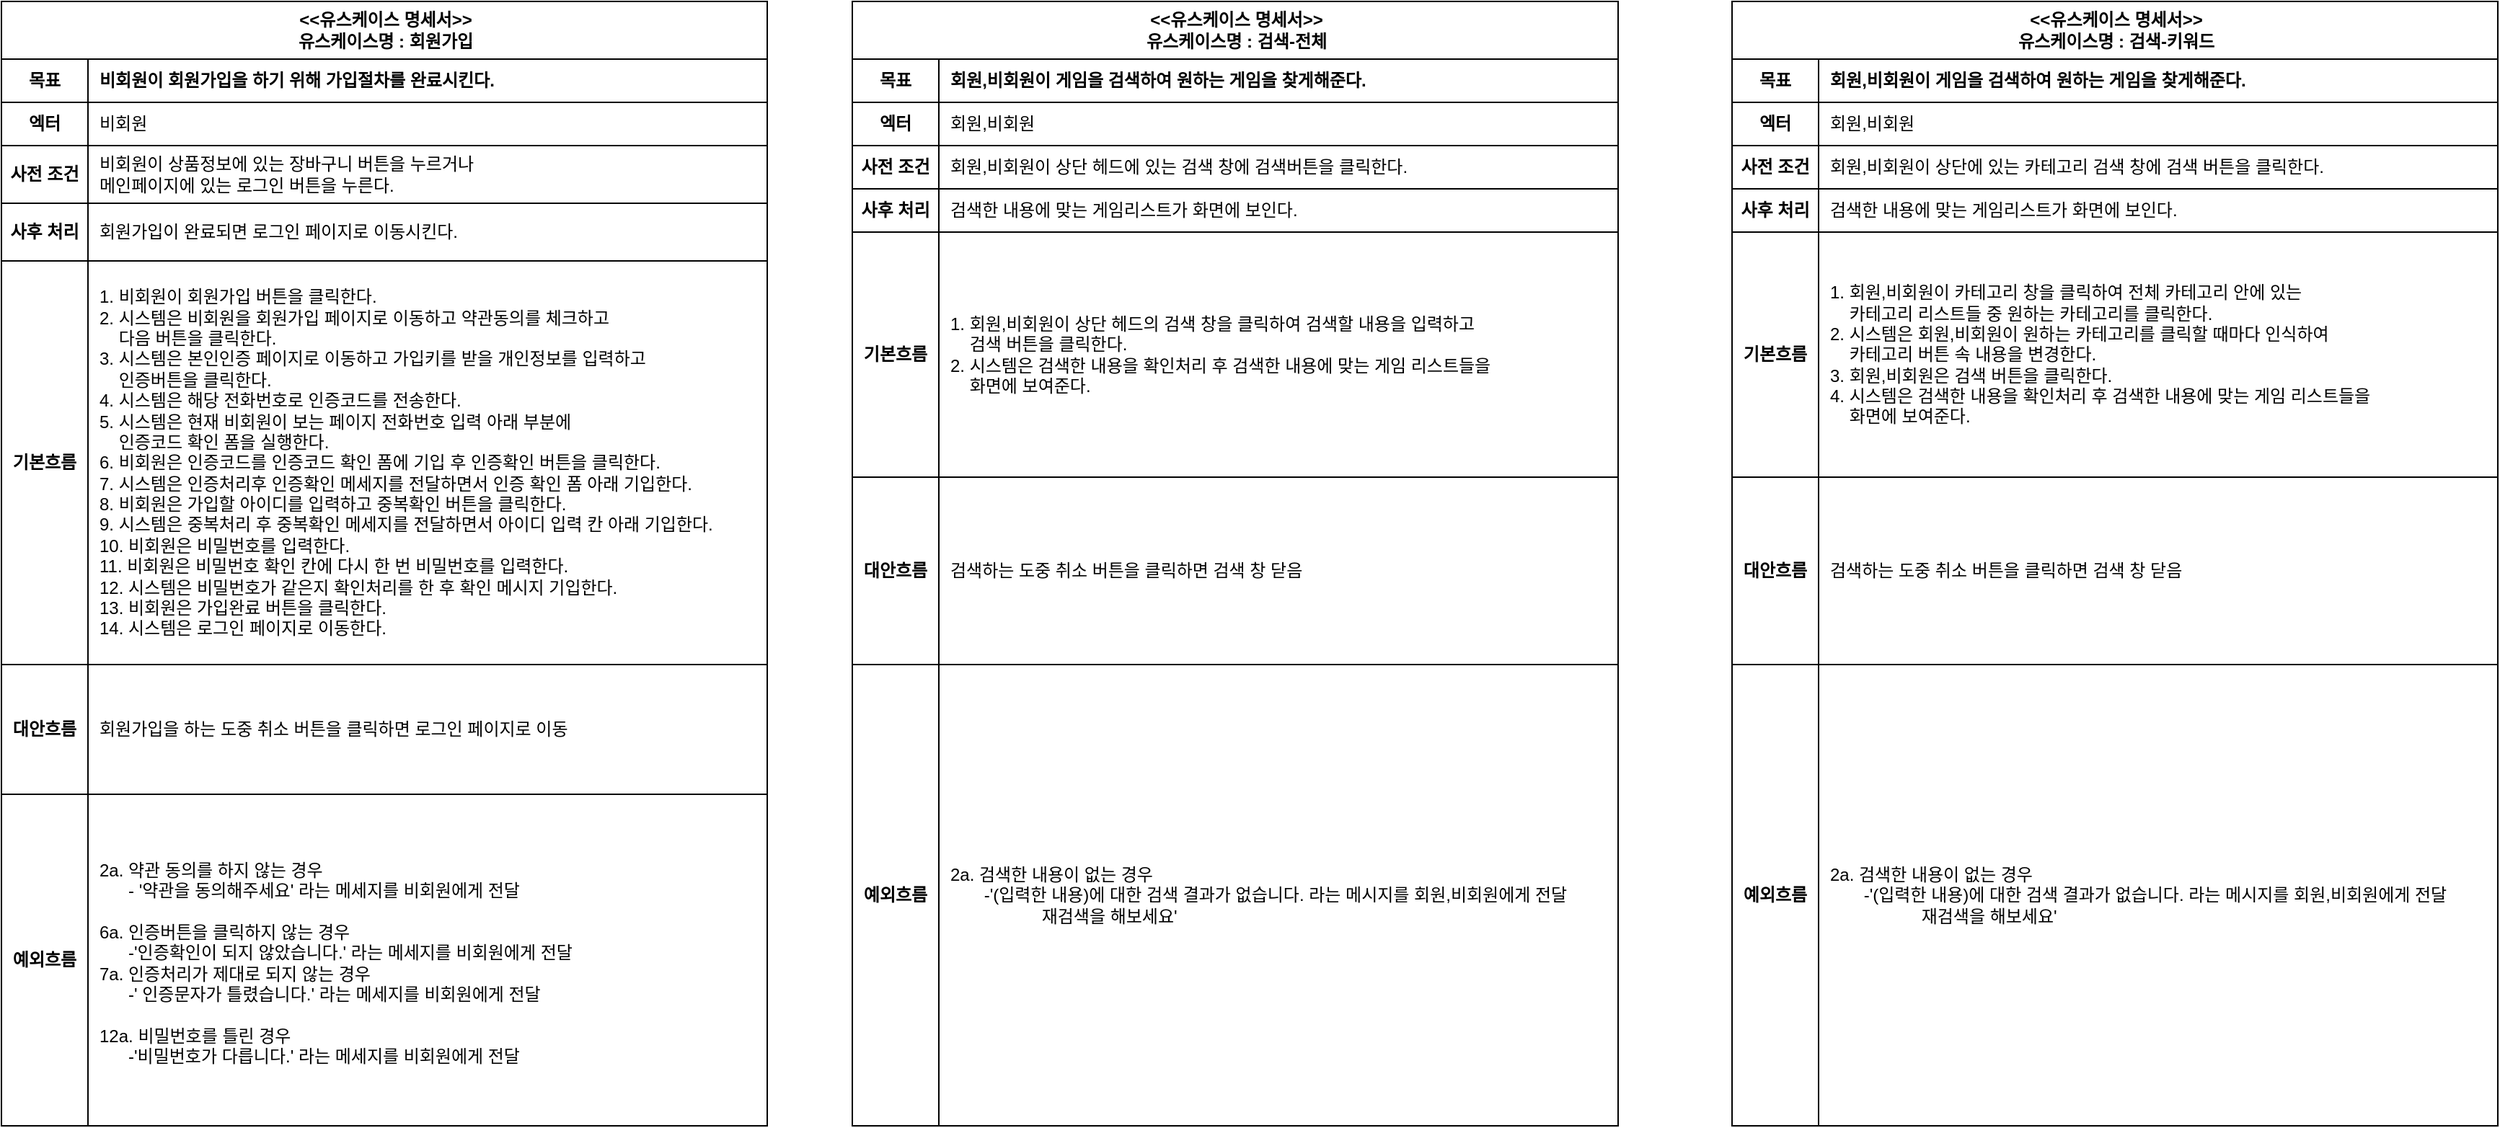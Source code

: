 <mxfile version="26.0.4">
  <diagram name="페이지-1" id="J__jTOFOTDzz3RipbeGD">
    <mxGraphModel dx="3044" dy="2704" grid="1" gridSize="10" guides="1" tooltips="1" connect="1" arrows="1" fold="1" page="1" pageScale="1" pageWidth="827" pageHeight="1169" math="0" shadow="0">
      <root>
        <mxCell id="0" />
        <mxCell id="1" parent="0" />
        <mxCell id="d3CuKZ0TvBZ6a0M0MRJu-1" value="&lt;div&gt;&amp;lt;&amp;lt;유스케이스 명세서&amp;gt;&amp;gt;&lt;/div&gt;유스케이스명 : 회원가입" style="shape=table;startSize=40;container=1;collapsible=1;childLayout=tableLayout;fixedRows=1;rowLines=0;fontStyle=1;align=center;resizeLast=1;html=1;" vertex="1" parent="1">
          <mxGeometry x="690" y="-300" width="531" height="780" as="geometry" />
        </mxCell>
        <mxCell id="d3CuKZ0TvBZ6a0M0MRJu-2" value="" style="shape=tableRow;horizontal=0;startSize=0;swimlaneHead=0;swimlaneBody=0;fillColor=none;collapsible=0;dropTarget=0;points=[[0,0.5],[1,0.5]];portConstraint=eastwest;top=0;left=0;right=0;bottom=1;strokeColor=default;verticalAlign=middle;fontStyle=0" vertex="1" parent="d3CuKZ0TvBZ6a0M0MRJu-1">
          <mxGeometry y="40" width="531" height="30" as="geometry" />
        </mxCell>
        <mxCell id="d3CuKZ0TvBZ6a0M0MRJu-3" value="목표" style="shape=partialRectangle;connectable=0;fillColor=none;top=0;left=0;bottom=0;right=0;fontStyle=1;overflow=hidden;whiteSpace=wrap;html=1;" vertex="1" parent="d3CuKZ0TvBZ6a0M0MRJu-2">
          <mxGeometry width="60" height="30" as="geometry">
            <mxRectangle width="60" height="30" as="alternateBounds" />
          </mxGeometry>
        </mxCell>
        <mxCell id="d3CuKZ0TvBZ6a0M0MRJu-4" value="비회원이 회원가입을 하기 위해 가입절차를 완료시킨다." style="shape=partialRectangle;connectable=0;fillColor=none;top=0;left=0;bottom=0;right=0;align=left;spacingLeft=6;fontStyle=1;overflow=hidden;whiteSpace=wrap;html=1;" vertex="1" parent="d3CuKZ0TvBZ6a0M0MRJu-2">
          <mxGeometry x="60" width="471" height="30" as="geometry">
            <mxRectangle width="471" height="30" as="alternateBounds" />
          </mxGeometry>
        </mxCell>
        <mxCell id="d3CuKZ0TvBZ6a0M0MRJu-5" value="" style="shape=tableRow;horizontal=0;startSize=0;swimlaneHead=0;swimlaneBody=0;fillColor=none;collapsible=0;dropTarget=0;points=[[0,0.5],[1,0.5]];portConstraint=eastwest;top=0;left=0;right=0;bottom=1;" vertex="1" parent="d3CuKZ0TvBZ6a0M0MRJu-1">
          <mxGeometry y="70" width="531" height="30" as="geometry" />
        </mxCell>
        <mxCell id="d3CuKZ0TvBZ6a0M0MRJu-6" value="엑터" style="shape=partialRectangle;connectable=0;fillColor=none;top=0;left=0;bottom=0;right=0;fontStyle=1;overflow=hidden;whiteSpace=wrap;html=1;" vertex="1" parent="d3CuKZ0TvBZ6a0M0MRJu-5">
          <mxGeometry width="60" height="30" as="geometry">
            <mxRectangle width="60" height="30" as="alternateBounds" />
          </mxGeometry>
        </mxCell>
        <mxCell id="d3CuKZ0TvBZ6a0M0MRJu-7" value="비회원" style="shape=partialRectangle;connectable=0;fillColor=none;top=0;left=0;bottom=0;right=0;align=left;spacingLeft=6;fontStyle=0;overflow=hidden;whiteSpace=wrap;html=1;" vertex="1" parent="d3CuKZ0TvBZ6a0M0MRJu-5">
          <mxGeometry x="60" width="471" height="30" as="geometry">
            <mxRectangle width="471" height="30" as="alternateBounds" />
          </mxGeometry>
        </mxCell>
        <mxCell id="d3CuKZ0TvBZ6a0M0MRJu-8" value="" style="shape=tableRow;horizontal=0;startSize=0;swimlaneHead=0;swimlaneBody=0;fillColor=none;collapsible=0;dropTarget=0;points=[[0,0.5],[1,0.5]];portConstraint=eastwest;top=0;left=0;right=0;bottom=1;" vertex="1" parent="d3CuKZ0TvBZ6a0M0MRJu-1">
          <mxGeometry y="100" width="531" height="40" as="geometry" />
        </mxCell>
        <mxCell id="d3CuKZ0TvBZ6a0M0MRJu-9" value="사전 조건" style="shape=partialRectangle;connectable=0;fillColor=none;top=0;left=0;bottom=0;right=0;fontStyle=1;overflow=hidden;whiteSpace=wrap;html=1;" vertex="1" parent="d3CuKZ0TvBZ6a0M0MRJu-8">
          <mxGeometry width="60" height="40" as="geometry">
            <mxRectangle width="60" height="40" as="alternateBounds" />
          </mxGeometry>
        </mxCell>
        <mxCell id="d3CuKZ0TvBZ6a0M0MRJu-10" value="비회원이 상품정보에 있는 장바구니 버튼을 누르거나&amp;nbsp;&lt;div&gt;메인페이지에 있는 로그인 버튼을 누른다.&lt;/div&gt;" style="shape=partialRectangle;connectable=0;fillColor=none;top=0;left=0;bottom=0;right=0;align=left;spacingLeft=6;fontStyle=0;overflow=hidden;whiteSpace=wrap;html=1;" vertex="1" parent="d3CuKZ0TvBZ6a0M0MRJu-8">
          <mxGeometry x="60" width="471" height="40" as="geometry">
            <mxRectangle width="471" height="40" as="alternateBounds" />
          </mxGeometry>
        </mxCell>
        <mxCell id="d3CuKZ0TvBZ6a0M0MRJu-11" value="" style="shape=tableRow;horizontal=0;startSize=0;swimlaneHead=0;swimlaneBody=0;fillColor=none;collapsible=0;dropTarget=0;points=[[0,0.5],[1,0.5]];portConstraint=eastwest;top=0;left=0;right=0;bottom=1;" vertex="1" parent="d3CuKZ0TvBZ6a0M0MRJu-1">
          <mxGeometry y="140" width="531" height="40" as="geometry" />
        </mxCell>
        <mxCell id="d3CuKZ0TvBZ6a0M0MRJu-12" value="사후 처리" style="shape=partialRectangle;connectable=0;fillColor=none;top=0;left=0;bottom=0;right=0;fontStyle=1;overflow=hidden;whiteSpace=wrap;html=1;" vertex="1" parent="d3CuKZ0TvBZ6a0M0MRJu-11">
          <mxGeometry width="60" height="40" as="geometry">
            <mxRectangle width="60" height="40" as="alternateBounds" />
          </mxGeometry>
        </mxCell>
        <mxCell id="d3CuKZ0TvBZ6a0M0MRJu-13" value="회원가입이 완료되면 로그인 페이지로 이동시킨다." style="shape=partialRectangle;connectable=0;fillColor=none;top=0;left=0;bottom=0;right=0;align=left;spacingLeft=6;fontStyle=0;overflow=hidden;whiteSpace=wrap;html=1;" vertex="1" parent="d3CuKZ0TvBZ6a0M0MRJu-11">
          <mxGeometry x="60" width="471" height="40" as="geometry">
            <mxRectangle width="471" height="40" as="alternateBounds" />
          </mxGeometry>
        </mxCell>
        <mxCell id="d3CuKZ0TvBZ6a0M0MRJu-14" value="" style="shape=tableRow;horizontal=0;startSize=0;swimlaneHead=0;swimlaneBody=0;fillColor=none;collapsible=0;dropTarget=0;points=[[0,0.5],[1,0.5]];portConstraint=eastwest;top=0;left=0;right=0;bottom=1;" vertex="1" parent="d3CuKZ0TvBZ6a0M0MRJu-1">
          <mxGeometry y="180" width="531" height="280" as="geometry" />
        </mxCell>
        <mxCell id="d3CuKZ0TvBZ6a0M0MRJu-15" value="기본흐름" style="shape=partialRectangle;connectable=0;fillColor=none;top=0;left=0;bottom=0;right=0;fontStyle=1;overflow=hidden;whiteSpace=wrap;html=1;" vertex="1" parent="d3CuKZ0TvBZ6a0M0MRJu-14">
          <mxGeometry width="60" height="280" as="geometry">
            <mxRectangle width="60" height="280" as="alternateBounds" />
          </mxGeometry>
        </mxCell>
        <mxCell id="d3CuKZ0TvBZ6a0M0MRJu-16" value="&lt;div style=&quot;text-wrap: nowrap;&quot;&gt;&lt;br&gt;&lt;/div&gt;&lt;div style=&quot;text-wrap: nowrap;&quot;&gt;1. 비회원이 회원가입 버튼을 클릭한다.&lt;/div&gt;&lt;div style=&quot;text-wrap: nowrap;&quot;&gt;2. 시스템은 비회원을 회원가입 페이지로 이동하고 약관동의를 체크하고&amp;nbsp;&lt;/div&gt;&lt;div style=&quot;text-wrap: nowrap;&quot;&gt;&amp;nbsp; &amp;nbsp; 다음 버튼을 클릭한다.&lt;/div&gt;&lt;div style=&quot;text-wrap: nowrap;&quot;&gt;3. 시스템은 본인인증 페이지로 이동하고 가입키를 받을 개인정보를 입력하고&amp;nbsp;&lt;/div&gt;&lt;div style=&quot;text-wrap: nowrap;&quot;&gt;&amp;nbsp; &amp;nbsp; 인증버튼을 클릭한다.&lt;/div&gt;&lt;div style=&quot;text-wrap: nowrap;&quot;&gt;4. 시스템은 해당 전화번호로 인증코드를 전송한다.&lt;/div&gt;&lt;div style=&quot;text-wrap: nowrap;&quot;&gt;5. 시스템은 현재 비회원이 보는 페이지 전화번호 입력 아래 부분에&amp;nbsp;&lt;/div&gt;&lt;div style=&quot;text-wrap: nowrap;&quot;&gt;&amp;nbsp; &amp;nbsp; 인증코드 확인 폼을 실행한다.&lt;/div&gt;&lt;div style=&quot;text-wrap: nowrap;&quot;&gt;6. 비회원은 인증코드를 인증코드 확인 폼에 기입 후 인증확인 버튼을 클릭한다.&lt;/div&gt;&lt;div style=&quot;text-wrap: nowrap;&quot;&gt;7. 시스템은 인증처리후 인증확인 메세지를 전달하면서 인증 확인 폼 아래 기입한다.&lt;/div&gt;&lt;div style=&quot;text-wrap: nowrap;&quot;&gt;8. 비회원은 가입할 아이디를 입력하고 중복확인 버튼을 클릭한다.&lt;/div&gt;&lt;div style=&quot;text-wrap: nowrap;&quot;&gt;9. 시스템은 중복처리 후 중복확인 메세지를 전달하면서 아이디 입력 칸 아래 기입한다.&lt;/div&gt;&lt;div style=&quot;text-wrap: nowrap;&quot;&gt;10. 비회원은 비밀번호를 입력한다.&lt;/div&gt;&lt;div style=&quot;text-wrap: nowrap;&quot;&gt;11. 비회원은 비밀번호 확인 칸에 다시 한 번 비밀번호를 입력한다.&lt;/div&gt;&lt;div style=&quot;text-wrap: nowrap;&quot;&gt;12. 시스템은 비밀번호가 같은지 확인처리를 한 후 확인 메시지 기입한다.&lt;/div&gt;&lt;div style=&quot;text-wrap: nowrap;&quot;&gt;13. 비회원은 가입완료 버튼을 클릭한다.&lt;/div&gt;&lt;div style=&quot;text-wrap: nowrap;&quot;&gt;14. 시스템은 로그인 페이지로 이동한다.&amp;nbsp;&lt;/div&gt;&lt;div style=&quot;text-wrap: nowrap;&quot;&gt;&lt;br&gt;&lt;/div&gt;" style="shape=partialRectangle;connectable=0;fillColor=none;top=0;left=0;bottom=0;right=0;align=left;spacingLeft=6;fontStyle=0;overflow=hidden;whiteSpace=wrap;html=1;" vertex="1" parent="d3CuKZ0TvBZ6a0M0MRJu-14">
          <mxGeometry x="60" width="471" height="280" as="geometry">
            <mxRectangle width="471" height="280" as="alternateBounds" />
          </mxGeometry>
        </mxCell>
        <mxCell id="d3CuKZ0TvBZ6a0M0MRJu-17" value="" style="shape=tableRow;horizontal=0;startSize=0;swimlaneHead=0;swimlaneBody=0;fillColor=none;collapsible=0;dropTarget=0;points=[[0,0.5],[1,0.5]];portConstraint=eastwest;top=0;left=0;right=0;bottom=1;" vertex="1" parent="d3CuKZ0TvBZ6a0M0MRJu-1">
          <mxGeometry y="460" width="531" height="90" as="geometry" />
        </mxCell>
        <mxCell id="d3CuKZ0TvBZ6a0M0MRJu-18" value="대안흐름" style="shape=partialRectangle;connectable=0;fillColor=none;top=0;left=0;bottom=0;right=0;fontStyle=1;overflow=hidden;whiteSpace=wrap;html=1;" vertex="1" parent="d3CuKZ0TvBZ6a0M0MRJu-17">
          <mxGeometry width="60" height="90" as="geometry">
            <mxRectangle width="60" height="90" as="alternateBounds" />
          </mxGeometry>
        </mxCell>
        <mxCell id="d3CuKZ0TvBZ6a0M0MRJu-19" value="회원가입을 하는 도중 취소 버튼을 클릭하면 로그인 페이지로 이동" style="shape=partialRectangle;connectable=0;fillColor=none;top=0;left=0;bottom=0;right=0;align=left;spacingLeft=6;fontStyle=0;overflow=hidden;whiteSpace=wrap;html=1;" vertex="1" parent="d3CuKZ0TvBZ6a0M0MRJu-17">
          <mxGeometry x="60" width="471" height="90" as="geometry">
            <mxRectangle width="471" height="90" as="alternateBounds" />
          </mxGeometry>
        </mxCell>
        <mxCell id="d3CuKZ0TvBZ6a0M0MRJu-20" value="" style="shape=tableRow;horizontal=0;startSize=0;swimlaneHead=0;swimlaneBody=0;fillColor=none;collapsible=0;dropTarget=0;points=[[0,0.5],[1,0.5]];portConstraint=eastwest;top=0;left=0;right=0;bottom=1;" vertex="1" parent="d3CuKZ0TvBZ6a0M0MRJu-1">
          <mxGeometry y="550" width="531" height="230" as="geometry" />
        </mxCell>
        <mxCell id="d3CuKZ0TvBZ6a0M0MRJu-21" value="예외흐름" style="shape=partialRectangle;connectable=0;fillColor=none;top=0;left=0;bottom=0;right=0;fontStyle=1;overflow=hidden;whiteSpace=wrap;html=1;" vertex="1" parent="d3CuKZ0TvBZ6a0M0MRJu-20">
          <mxGeometry width="60" height="230" as="geometry">
            <mxRectangle width="60" height="230" as="alternateBounds" />
          </mxGeometry>
        </mxCell>
        <mxCell id="d3CuKZ0TvBZ6a0M0MRJu-22" value="&lt;div style=&quot;text-wrap: nowrap;&quot;&gt;&lt;br&gt;&lt;/div&gt;&lt;div style=&quot;text-wrap: nowrap;&quot;&gt;&lt;br&gt;&lt;/div&gt;&lt;div style=&quot;text-wrap: nowrap;&quot;&gt;&lt;br&gt;&lt;/div&gt;&lt;div style=&quot;text-wrap: nowrap;&quot;&gt;2a. 약관 동의를 하지 않는 경우&lt;/div&gt;&lt;div style=&quot;text-wrap: nowrap;&quot;&gt;&amp;nbsp; &amp;nbsp; &amp;nbsp; - &#39;약관을 동의해주세요&#39; 라는 메세지를 비회원에게 전달&lt;/div&gt;&lt;div style=&quot;text-wrap: nowrap;&quot;&gt;&lt;br&gt;&lt;/div&gt;&lt;div style=&quot;text-wrap: nowrap;&quot;&gt;6a. 인증버튼을 클릭하지 않는 경우&lt;/div&gt;&lt;div style=&quot;text-wrap: nowrap;&quot;&gt;&amp;nbsp; &amp;nbsp; &amp;nbsp; -&#39;인증확인이 되지 않았습니다.&#39; 라는 메세지를 비회원에게 전달&lt;/div&gt;&lt;div style=&quot;text-wrap: nowrap;&quot;&gt;7a. 인증처리가 제대로 되지 않는 경우&lt;/div&gt;&lt;div style=&quot;text-wrap: nowrap;&quot;&gt;&amp;nbsp; &amp;nbsp; &amp;nbsp; -&#39; 인증문자가 틀렸습니다.&#39; 라는 메세지를 비회원에게 전달&lt;/div&gt;&lt;div style=&quot;text-wrap: nowrap;&quot;&gt;&lt;br&gt;&lt;/div&gt;&lt;div style=&quot;text-wrap: nowrap;&quot;&gt;12a. 비밀번호를 틀린 경우&lt;/div&gt;&lt;div style=&quot;text-wrap: nowrap;&quot;&gt;&amp;nbsp; &amp;nbsp; &amp;nbsp; -&#39;비밀번호가 다릅니다.&#39; 라는 메세지를 비회원에게 전달&lt;/div&gt;&lt;div style=&quot;text-wrap: nowrap;&quot;&gt;&lt;br&gt;&lt;/div&gt;&lt;div style=&quot;text-wrap: nowrap;&quot;&gt;&lt;br&gt;&lt;/div&gt;&lt;div style=&quot;text-wrap: nowrap;&quot;&gt;&amp;nbsp;&lt;/div&gt;" style="shape=partialRectangle;connectable=0;fillColor=none;top=0;left=0;bottom=0;right=0;align=left;spacingLeft=6;fontStyle=0;overflow=hidden;whiteSpace=wrap;html=1;" vertex="1" parent="d3CuKZ0TvBZ6a0M0MRJu-20">
          <mxGeometry x="60" width="471" height="230" as="geometry">
            <mxRectangle width="471" height="230" as="alternateBounds" />
          </mxGeometry>
        </mxCell>
        <mxCell id="d3CuKZ0TvBZ6a0M0MRJu-23" value="&lt;div&gt;&amp;lt;&amp;lt;유스케이스 명세서&amp;gt;&amp;gt;&lt;/div&gt;유스케이스명 : 검색-전체" style="shape=table;startSize=40;container=1;collapsible=1;childLayout=tableLayout;fixedRows=1;rowLines=0;fontStyle=1;align=center;resizeLast=1;html=1;" vertex="1" parent="1">
          <mxGeometry x="1280" y="-300" width="531" height="780" as="geometry" />
        </mxCell>
        <mxCell id="d3CuKZ0TvBZ6a0M0MRJu-24" value="" style="shape=tableRow;horizontal=0;startSize=0;swimlaneHead=0;swimlaneBody=0;fillColor=none;collapsible=0;dropTarget=0;points=[[0,0.5],[1,0.5]];portConstraint=eastwest;top=0;left=0;right=0;bottom=1;strokeColor=default;verticalAlign=middle;fontStyle=0" vertex="1" parent="d3CuKZ0TvBZ6a0M0MRJu-23">
          <mxGeometry y="40" width="531" height="30" as="geometry" />
        </mxCell>
        <mxCell id="d3CuKZ0TvBZ6a0M0MRJu-25" value="목표" style="shape=partialRectangle;connectable=0;fillColor=none;top=0;left=0;bottom=0;right=0;fontStyle=1;overflow=hidden;whiteSpace=wrap;html=1;" vertex="1" parent="d3CuKZ0TvBZ6a0M0MRJu-24">
          <mxGeometry width="60" height="30" as="geometry">
            <mxRectangle width="60" height="30" as="alternateBounds" />
          </mxGeometry>
        </mxCell>
        <mxCell id="d3CuKZ0TvBZ6a0M0MRJu-26" value="회원,비회원이 게임을 검색하여 원하는 게임을 찾게해준다." style="shape=partialRectangle;connectable=0;fillColor=none;top=0;left=0;bottom=0;right=0;align=left;spacingLeft=6;fontStyle=1;overflow=hidden;whiteSpace=wrap;html=1;" vertex="1" parent="d3CuKZ0TvBZ6a0M0MRJu-24">
          <mxGeometry x="60" width="471" height="30" as="geometry">
            <mxRectangle width="471" height="30" as="alternateBounds" />
          </mxGeometry>
        </mxCell>
        <mxCell id="d3CuKZ0TvBZ6a0M0MRJu-27" value="" style="shape=tableRow;horizontal=0;startSize=0;swimlaneHead=0;swimlaneBody=0;fillColor=none;collapsible=0;dropTarget=0;points=[[0,0.5],[1,0.5]];portConstraint=eastwest;top=0;left=0;right=0;bottom=1;" vertex="1" parent="d3CuKZ0TvBZ6a0M0MRJu-23">
          <mxGeometry y="70" width="531" height="30" as="geometry" />
        </mxCell>
        <mxCell id="d3CuKZ0TvBZ6a0M0MRJu-28" value="엑터" style="shape=partialRectangle;connectable=0;fillColor=none;top=0;left=0;bottom=0;right=0;fontStyle=1;overflow=hidden;whiteSpace=wrap;html=1;" vertex="1" parent="d3CuKZ0TvBZ6a0M0MRJu-27">
          <mxGeometry width="60" height="30" as="geometry">
            <mxRectangle width="60" height="30" as="alternateBounds" />
          </mxGeometry>
        </mxCell>
        <mxCell id="d3CuKZ0TvBZ6a0M0MRJu-29" value="회원,비회원" style="shape=partialRectangle;connectable=0;fillColor=none;top=0;left=0;bottom=0;right=0;align=left;spacingLeft=6;fontStyle=0;overflow=hidden;whiteSpace=wrap;html=1;" vertex="1" parent="d3CuKZ0TvBZ6a0M0MRJu-27">
          <mxGeometry x="60" width="471" height="30" as="geometry">
            <mxRectangle width="471" height="30" as="alternateBounds" />
          </mxGeometry>
        </mxCell>
        <mxCell id="d3CuKZ0TvBZ6a0M0MRJu-30" value="" style="shape=tableRow;horizontal=0;startSize=0;swimlaneHead=0;swimlaneBody=0;fillColor=none;collapsible=0;dropTarget=0;points=[[0,0.5],[1,0.5]];portConstraint=eastwest;top=0;left=0;right=0;bottom=1;" vertex="1" parent="d3CuKZ0TvBZ6a0M0MRJu-23">
          <mxGeometry y="100" width="531" height="30" as="geometry" />
        </mxCell>
        <mxCell id="d3CuKZ0TvBZ6a0M0MRJu-31" value="사전 조건" style="shape=partialRectangle;connectable=0;fillColor=none;top=0;left=0;bottom=0;right=0;fontStyle=1;overflow=hidden;whiteSpace=wrap;html=1;" vertex="1" parent="d3CuKZ0TvBZ6a0M0MRJu-30">
          <mxGeometry width="60" height="30" as="geometry">
            <mxRectangle width="60" height="30" as="alternateBounds" />
          </mxGeometry>
        </mxCell>
        <mxCell id="d3CuKZ0TvBZ6a0M0MRJu-32" value="회원,비회원이 상단 헤드에 있는 검색 창에 검색버튼을 클릭한다.&amp;nbsp;&amp;nbsp;" style="shape=partialRectangle;connectable=0;fillColor=none;top=0;left=0;bottom=0;right=0;align=left;spacingLeft=6;fontStyle=0;overflow=hidden;whiteSpace=wrap;html=1;" vertex="1" parent="d3CuKZ0TvBZ6a0M0MRJu-30">
          <mxGeometry x="60" width="471" height="30" as="geometry">
            <mxRectangle width="471" height="30" as="alternateBounds" />
          </mxGeometry>
        </mxCell>
        <mxCell id="d3CuKZ0TvBZ6a0M0MRJu-33" value="" style="shape=tableRow;horizontal=0;startSize=0;swimlaneHead=0;swimlaneBody=0;fillColor=none;collapsible=0;dropTarget=0;points=[[0,0.5],[1,0.5]];portConstraint=eastwest;top=0;left=0;right=0;bottom=1;" vertex="1" parent="d3CuKZ0TvBZ6a0M0MRJu-23">
          <mxGeometry y="130" width="531" height="30" as="geometry" />
        </mxCell>
        <mxCell id="d3CuKZ0TvBZ6a0M0MRJu-34" value="사후 처리" style="shape=partialRectangle;connectable=0;fillColor=none;top=0;left=0;bottom=0;right=0;fontStyle=1;overflow=hidden;whiteSpace=wrap;html=1;" vertex="1" parent="d3CuKZ0TvBZ6a0M0MRJu-33">
          <mxGeometry width="60" height="30" as="geometry">
            <mxRectangle width="60" height="30" as="alternateBounds" />
          </mxGeometry>
        </mxCell>
        <mxCell id="d3CuKZ0TvBZ6a0M0MRJu-35" value="검색한 내용에 맞는 게임리스트가 화면에 보인다." style="shape=partialRectangle;connectable=0;fillColor=none;top=0;left=0;bottom=0;right=0;align=left;spacingLeft=6;fontStyle=0;overflow=hidden;whiteSpace=wrap;html=1;" vertex="1" parent="d3CuKZ0TvBZ6a0M0MRJu-33">
          <mxGeometry x="60" width="471" height="30" as="geometry">
            <mxRectangle width="471" height="30" as="alternateBounds" />
          </mxGeometry>
        </mxCell>
        <mxCell id="d3CuKZ0TvBZ6a0M0MRJu-36" value="" style="shape=tableRow;horizontal=0;startSize=0;swimlaneHead=0;swimlaneBody=0;fillColor=none;collapsible=0;dropTarget=0;points=[[0,0.5],[1,0.5]];portConstraint=eastwest;top=0;left=0;right=0;bottom=1;" vertex="1" parent="d3CuKZ0TvBZ6a0M0MRJu-23">
          <mxGeometry y="160" width="531" height="170" as="geometry" />
        </mxCell>
        <mxCell id="d3CuKZ0TvBZ6a0M0MRJu-37" value="기본흐름" style="shape=partialRectangle;connectable=0;fillColor=none;top=0;left=0;bottom=0;right=0;fontStyle=1;overflow=hidden;whiteSpace=wrap;html=1;" vertex="1" parent="d3CuKZ0TvBZ6a0M0MRJu-36">
          <mxGeometry width="60" height="170" as="geometry">
            <mxRectangle width="60" height="170" as="alternateBounds" />
          </mxGeometry>
        </mxCell>
        <mxCell id="d3CuKZ0TvBZ6a0M0MRJu-38" value="&lt;div style=&quot;text-wrap: nowrap;&quot;&gt;1. 회원,비회원이 상단 헤드의 검색 창을 클릭하여 검색할 내용을 입력하고&amp;nbsp;&lt;/div&gt;&lt;div style=&quot;text-wrap: nowrap;&quot;&gt;&amp;nbsp; &amp;nbsp; 검색 버튼을 클릭한다.&lt;/div&gt;&lt;div style=&quot;text-wrap: nowrap;&quot;&gt;2. 시스템은 검색한 내용을 확인처리 후&amp;nbsp;&lt;span style=&quot;background-color: transparent; color: light-dark(rgb(0, 0, 0), rgb(255, 255, 255));&quot;&gt;검색한 내용에 맞는 게임 리스트들을&lt;/span&gt;&lt;/div&gt;&lt;div style=&quot;text-wrap: nowrap;&quot;&gt;&lt;span style=&quot;background-color: transparent; color: light-dark(rgb(0, 0, 0), rgb(255, 255, 255));&quot;&gt;&amp;nbsp; &amp;nbsp; 화면에 보여준다.&lt;/span&gt;&lt;/div&gt;" style="shape=partialRectangle;connectable=0;fillColor=none;top=0;left=0;bottom=0;right=0;align=left;spacingLeft=6;fontStyle=0;overflow=hidden;whiteSpace=wrap;html=1;" vertex="1" parent="d3CuKZ0TvBZ6a0M0MRJu-36">
          <mxGeometry x="60" width="471" height="170" as="geometry">
            <mxRectangle width="471" height="170" as="alternateBounds" />
          </mxGeometry>
        </mxCell>
        <mxCell id="d3CuKZ0TvBZ6a0M0MRJu-39" value="" style="shape=tableRow;horizontal=0;startSize=0;swimlaneHead=0;swimlaneBody=0;fillColor=none;collapsible=0;dropTarget=0;points=[[0,0.5],[1,0.5]];portConstraint=eastwest;top=0;left=0;right=0;bottom=1;" vertex="1" parent="d3CuKZ0TvBZ6a0M0MRJu-23">
          <mxGeometry y="330" width="531" height="130" as="geometry" />
        </mxCell>
        <mxCell id="d3CuKZ0TvBZ6a0M0MRJu-40" value="대안흐름" style="shape=partialRectangle;connectable=0;fillColor=none;top=0;left=0;bottom=0;right=0;fontStyle=1;overflow=hidden;whiteSpace=wrap;html=1;" vertex="1" parent="d3CuKZ0TvBZ6a0M0MRJu-39">
          <mxGeometry width="60" height="130" as="geometry">
            <mxRectangle width="60" height="130" as="alternateBounds" />
          </mxGeometry>
        </mxCell>
        <mxCell id="d3CuKZ0TvBZ6a0M0MRJu-41" value="검색하는 도중 취소 버튼을 클릭하면 검색 창 닫음" style="shape=partialRectangle;connectable=0;fillColor=none;top=0;left=0;bottom=0;right=0;align=left;spacingLeft=6;fontStyle=0;overflow=hidden;whiteSpace=wrap;html=1;" vertex="1" parent="d3CuKZ0TvBZ6a0M0MRJu-39">
          <mxGeometry x="60" width="471" height="130" as="geometry">
            <mxRectangle width="471" height="130" as="alternateBounds" />
          </mxGeometry>
        </mxCell>
        <mxCell id="d3CuKZ0TvBZ6a0M0MRJu-42" value="" style="shape=tableRow;horizontal=0;startSize=0;swimlaneHead=0;swimlaneBody=0;fillColor=none;collapsible=0;dropTarget=0;points=[[0,0.5],[1,0.5]];portConstraint=eastwest;top=0;left=0;right=0;bottom=1;" vertex="1" parent="d3CuKZ0TvBZ6a0M0MRJu-23">
          <mxGeometry y="460" width="531" height="320" as="geometry" />
        </mxCell>
        <mxCell id="d3CuKZ0TvBZ6a0M0MRJu-43" value="예외흐름" style="shape=partialRectangle;connectable=0;fillColor=none;top=0;left=0;bottom=0;right=0;fontStyle=1;overflow=hidden;whiteSpace=wrap;html=1;" vertex="1" parent="d3CuKZ0TvBZ6a0M0MRJu-42">
          <mxGeometry width="60" height="320" as="geometry">
            <mxRectangle width="60" height="320" as="alternateBounds" />
          </mxGeometry>
        </mxCell>
        <mxCell id="d3CuKZ0TvBZ6a0M0MRJu-44" value="&lt;div style=&quot;text-wrap: nowrap;&quot;&gt;2a. 검색한 내용이 없는 경우&lt;/div&gt;&lt;div style=&quot;text-wrap: nowrap;&quot;&gt;&amp;nbsp; &amp;nbsp; &amp;nbsp; &amp;nbsp;-&#39;(입력한 내용)에 대한 검색 결과가 없습니다. 라는 메시지를 회원,비회원에게 전달&lt;/div&gt;&lt;div style=&quot;text-wrap: nowrap;&quot;&gt;&amp;nbsp; &amp;nbsp; &amp;nbsp; &amp;nbsp; &amp;nbsp; &amp;nbsp; &amp;nbsp; &amp;nbsp; &amp;nbsp; &amp;nbsp;재검색을 해보세요&#39;&amp;nbsp; &amp;nbsp;&lt;/div&gt;" style="shape=partialRectangle;connectable=0;fillColor=none;top=0;left=0;bottom=0;right=0;align=left;spacingLeft=6;fontStyle=0;overflow=hidden;whiteSpace=wrap;html=1;" vertex="1" parent="d3CuKZ0TvBZ6a0M0MRJu-42">
          <mxGeometry x="60" width="471" height="320" as="geometry">
            <mxRectangle width="471" height="320" as="alternateBounds" />
          </mxGeometry>
        </mxCell>
        <mxCell id="d3CuKZ0TvBZ6a0M0MRJu-45" value="&lt;div&gt;&amp;lt;&amp;lt;유스케이스 명세서&amp;gt;&amp;gt;&lt;/div&gt;유스케이스명 : 검색-키워드" style="shape=table;startSize=40;container=1;collapsible=1;childLayout=tableLayout;fixedRows=1;rowLines=0;fontStyle=1;align=center;resizeLast=1;html=1;" vertex="1" parent="1">
          <mxGeometry x="1890" y="-300" width="531" height="780" as="geometry" />
        </mxCell>
        <mxCell id="d3CuKZ0TvBZ6a0M0MRJu-46" value="" style="shape=tableRow;horizontal=0;startSize=0;swimlaneHead=0;swimlaneBody=0;fillColor=none;collapsible=0;dropTarget=0;points=[[0,0.5],[1,0.5]];portConstraint=eastwest;top=0;left=0;right=0;bottom=1;strokeColor=default;verticalAlign=middle;fontStyle=0" vertex="1" parent="d3CuKZ0TvBZ6a0M0MRJu-45">
          <mxGeometry y="40" width="531" height="30" as="geometry" />
        </mxCell>
        <mxCell id="d3CuKZ0TvBZ6a0M0MRJu-47" value="목표" style="shape=partialRectangle;connectable=0;fillColor=none;top=0;left=0;bottom=0;right=0;fontStyle=1;overflow=hidden;whiteSpace=wrap;html=1;" vertex="1" parent="d3CuKZ0TvBZ6a0M0MRJu-46">
          <mxGeometry width="60" height="30" as="geometry">
            <mxRectangle width="60" height="30" as="alternateBounds" />
          </mxGeometry>
        </mxCell>
        <mxCell id="d3CuKZ0TvBZ6a0M0MRJu-48" value="회원,비회원이 게임을 검색하여 원하는 게임을 찾게해준다." style="shape=partialRectangle;connectable=0;fillColor=none;top=0;left=0;bottom=0;right=0;align=left;spacingLeft=6;fontStyle=1;overflow=hidden;whiteSpace=wrap;html=1;" vertex="1" parent="d3CuKZ0TvBZ6a0M0MRJu-46">
          <mxGeometry x="60" width="471" height="30" as="geometry">
            <mxRectangle width="471" height="30" as="alternateBounds" />
          </mxGeometry>
        </mxCell>
        <mxCell id="d3CuKZ0TvBZ6a0M0MRJu-49" value="" style="shape=tableRow;horizontal=0;startSize=0;swimlaneHead=0;swimlaneBody=0;fillColor=none;collapsible=0;dropTarget=0;points=[[0,0.5],[1,0.5]];portConstraint=eastwest;top=0;left=0;right=0;bottom=1;" vertex="1" parent="d3CuKZ0TvBZ6a0M0MRJu-45">
          <mxGeometry y="70" width="531" height="30" as="geometry" />
        </mxCell>
        <mxCell id="d3CuKZ0TvBZ6a0M0MRJu-50" value="엑터" style="shape=partialRectangle;connectable=0;fillColor=none;top=0;left=0;bottom=0;right=0;fontStyle=1;overflow=hidden;whiteSpace=wrap;html=1;" vertex="1" parent="d3CuKZ0TvBZ6a0M0MRJu-49">
          <mxGeometry width="60" height="30" as="geometry">
            <mxRectangle width="60" height="30" as="alternateBounds" />
          </mxGeometry>
        </mxCell>
        <mxCell id="d3CuKZ0TvBZ6a0M0MRJu-51" value="회원,비회원" style="shape=partialRectangle;connectable=0;fillColor=none;top=0;left=0;bottom=0;right=0;align=left;spacingLeft=6;fontStyle=0;overflow=hidden;whiteSpace=wrap;html=1;" vertex="1" parent="d3CuKZ0TvBZ6a0M0MRJu-49">
          <mxGeometry x="60" width="471" height="30" as="geometry">
            <mxRectangle width="471" height="30" as="alternateBounds" />
          </mxGeometry>
        </mxCell>
        <mxCell id="d3CuKZ0TvBZ6a0M0MRJu-52" value="" style="shape=tableRow;horizontal=0;startSize=0;swimlaneHead=0;swimlaneBody=0;fillColor=none;collapsible=0;dropTarget=0;points=[[0,0.5],[1,0.5]];portConstraint=eastwest;top=0;left=0;right=0;bottom=1;" vertex="1" parent="d3CuKZ0TvBZ6a0M0MRJu-45">
          <mxGeometry y="100" width="531" height="30" as="geometry" />
        </mxCell>
        <mxCell id="d3CuKZ0TvBZ6a0M0MRJu-53" value="사전 조건" style="shape=partialRectangle;connectable=0;fillColor=none;top=0;left=0;bottom=0;right=0;fontStyle=1;overflow=hidden;whiteSpace=wrap;html=1;" vertex="1" parent="d3CuKZ0TvBZ6a0M0MRJu-52">
          <mxGeometry width="60" height="30" as="geometry">
            <mxRectangle width="60" height="30" as="alternateBounds" />
          </mxGeometry>
        </mxCell>
        <mxCell id="d3CuKZ0TvBZ6a0M0MRJu-54" value="회원,비회원이 상단에 있는 카테고리 검색 창에 검색 버튼을 클릭한다." style="shape=partialRectangle;connectable=0;fillColor=none;top=0;left=0;bottom=0;right=0;align=left;spacingLeft=6;fontStyle=0;overflow=hidden;whiteSpace=wrap;html=1;" vertex="1" parent="d3CuKZ0TvBZ6a0M0MRJu-52">
          <mxGeometry x="60" width="471" height="30" as="geometry">
            <mxRectangle width="471" height="30" as="alternateBounds" />
          </mxGeometry>
        </mxCell>
        <mxCell id="d3CuKZ0TvBZ6a0M0MRJu-55" value="" style="shape=tableRow;horizontal=0;startSize=0;swimlaneHead=0;swimlaneBody=0;fillColor=none;collapsible=0;dropTarget=0;points=[[0,0.5],[1,0.5]];portConstraint=eastwest;top=0;left=0;right=0;bottom=1;" vertex="1" parent="d3CuKZ0TvBZ6a0M0MRJu-45">
          <mxGeometry y="130" width="531" height="30" as="geometry" />
        </mxCell>
        <mxCell id="d3CuKZ0TvBZ6a0M0MRJu-56" value="사후 처리" style="shape=partialRectangle;connectable=0;fillColor=none;top=0;left=0;bottom=0;right=0;fontStyle=1;overflow=hidden;whiteSpace=wrap;html=1;" vertex="1" parent="d3CuKZ0TvBZ6a0M0MRJu-55">
          <mxGeometry width="60" height="30" as="geometry">
            <mxRectangle width="60" height="30" as="alternateBounds" />
          </mxGeometry>
        </mxCell>
        <mxCell id="d3CuKZ0TvBZ6a0M0MRJu-57" value="검색한 내용에 맞는 게임리스트가 화면에 보인다." style="shape=partialRectangle;connectable=0;fillColor=none;top=0;left=0;bottom=0;right=0;align=left;spacingLeft=6;fontStyle=0;overflow=hidden;whiteSpace=wrap;html=1;" vertex="1" parent="d3CuKZ0TvBZ6a0M0MRJu-55">
          <mxGeometry x="60" width="471" height="30" as="geometry">
            <mxRectangle width="471" height="30" as="alternateBounds" />
          </mxGeometry>
        </mxCell>
        <mxCell id="d3CuKZ0TvBZ6a0M0MRJu-58" value="" style="shape=tableRow;horizontal=0;startSize=0;swimlaneHead=0;swimlaneBody=0;fillColor=none;collapsible=0;dropTarget=0;points=[[0,0.5],[1,0.5]];portConstraint=eastwest;top=0;left=0;right=0;bottom=1;" vertex="1" parent="d3CuKZ0TvBZ6a0M0MRJu-45">
          <mxGeometry y="160" width="531" height="170" as="geometry" />
        </mxCell>
        <mxCell id="d3CuKZ0TvBZ6a0M0MRJu-59" value="기본흐름" style="shape=partialRectangle;connectable=0;fillColor=none;top=0;left=0;bottom=0;right=0;fontStyle=1;overflow=hidden;whiteSpace=wrap;html=1;" vertex="1" parent="d3CuKZ0TvBZ6a0M0MRJu-58">
          <mxGeometry width="60" height="170" as="geometry">
            <mxRectangle width="60" height="170" as="alternateBounds" />
          </mxGeometry>
        </mxCell>
        <mxCell id="d3CuKZ0TvBZ6a0M0MRJu-60" value="&lt;div style=&quot;text-wrap: nowrap;&quot;&gt;1. 회원,비회원이 카테고리 창을 클릭하여 전체 카테고리 안에 있는&amp;nbsp;&lt;/div&gt;&lt;div style=&quot;text-wrap: nowrap;&quot;&gt;&amp;nbsp; &amp;nbsp; 카테고리 리스트들 중&amp;nbsp;&lt;span style=&quot;background-color: transparent; color: light-dark(rgb(0, 0, 0), rgb(255, 255, 255));&quot;&gt;원하는 카테고리를 클릭한다.&lt;/span&gt;&lt;/div&gt;&lt;div style=&quot;text-wrap: nowrap;&quot;&gt;2. 시스템은 회원,비회원이 원하는 카테고리를 클릭할 때마다 인식하여&amp;nbsp;&lt;/div&gt;&lt;div style=&quot;text-wrap: nowrap;&quot;&gt;&amp;nbsp; &amp;nbsp; 카테고리 버튼 속 내용을 변경한다.&lt;/div&gt;&lt;div style=&quot;text-wrap: nowrap;&quot;&gt;3. 회원,비회원은 검색 버튼을 클릭한다.&lt;/div&gt;&lt;div style=&quot;text-wrap: nowrap;&quot;&gt;4.&amp;nbsp;&lt;span style=&quot;background-color: transparent; color: light-dark(rgb(0, 0, 0), rgb(255, 255, 255));&quot;&gt;시스템은 검색한 내용을 확인처리 후&amp;nbsp;&lt;/span&gt;&lt;span style=&quot;background-color: transparent; color: light-dark(rgb(0, 0, 0), rgb(255, 255, 255));&quot;&gt;검색한 내용에 맞는 게임 리스트들을&lt;/span&gt;&lt;/div&gt;&lt;div style=&quot;text-wrap: nowrap;&quot;&gt;&lt;span style=&quot;background-color: transparent; color: light-dark(rgb(0, 0, 0), rgb(255, 255, 255));&quot;&gt;&amp;nbsp; &amp;nbsp; 화면에 보여준다.&lt;/span&gt;&lt;/div&gt;" style="shape=partialRectangle;connectable=0;fillColor=none;top=0;left=0;bottom=0;right=0;align=left;spacingLeft=6;fontStyle=0;overflow=hidden;whiteSpace=wrap;html=1;" vertex="1" parent="d3CuKZ0TvBZ6a0M0MRJu-58">
          <mxGeometry x="60" width="471" height="170" as="geometry">
            <mxRectangle width="471" height="170" as="alternateBounds" />
          </mxGeometry>
        </mxCell>
        <mxCell id="d3CuKZ0TvBZ6a0M0MRJu-61" value="" style="shape=tableRow;horizontal=0;startSize=0;swimlaneHead=0;swimlaneBody=0;fillColor=none;collapsible=0;dropTarget=0;points=[[0,0.5],[1,0.5]];portConstraint=eastwest;top=0;left=0;right=0;bottom=1;" vertex="1" parent="d3CuKZ0TvBZ6a0M0MRJu-45">
          <mxGeometry y="330" width="531" height="130" as="geometry" />
        </mxCell>
        <mxCell id="d3CuKZ0TvBZ6a0M0MRJu-62" value="대안흐름" style="shape=partialRectangle;connectable=0;fillColor=none;top=0;left=0;bottom=0;right=0;fontStyle=1;overflow=hidden;whiteSpace=wrap;html=1;" vertex="1" parent="d3CuKZ0TvBZ6a0M0MRJu-61">
          <mxGeometry width="60" height="130" as="geometry">
            <mxRectangle width="60" height="130" as="alternateBounds" />
          </mxGeometry>
        </mxCell>
        <mxCell id="d3CuKZ0TvBZ6a0M0MRJu-63" value="검색하는 도중 취소 버튼을 클릭하면 검색 창 닫음" style="shape=partialRectangle;connectable=0;fillColor=none;top=0;left=0;bottom=0;right=0;align=left;spacingLeft=6;fontStyle=0;overflow=hidden;whiteSpace=wrap;html=1;" vertex="1" parent="d3CuKZ0TvBZ6a0M0MRJu-61">
          <mxGeometry x="60" width="471" height="130" as="geometry">
            <mxRectangle width="471" height="130" as="alternateBounds" />
          </mxGeometry>
        </mxCell>
        <mxCell id="d3CuKZ0TvBZ6a0M0MRJu-64" value="" style="shape=tableRow;horizontal=0;startSize=0;swimlaneHead=0;swimlaneBody=0;fillColor=none;collapsible=0;dropTarget=0;points=[[0,0.5],[1,0.5]];portConstraint=eastwest;top=0;left=0;right=0;bottom=1;" vertex="1" parent="d3CuKZ0TvBZ6a0M0MRJu-45">
          <mxGeometry y="460" width="531" height="320" as="geometry" />
        </mxCell>
        <mxCell id="d3CuKZ0TvBZ6a0M0MRJu-65" value="예외흐름" style="shape=partialRectangle;connectable=0;fillColor=none;top=0;left=0;bottom=0;right=0;fontStyle=1;overflow=hidden;whiteSpace=wrap;html=1;" vertex="1" parent="d3CuKZ0TvBZ6a0M0MRJu-64">
          <mxGeometry width="60" height="320" as="geometry">
            <mxRectangle width="60" height="320" as="alternateBounds" />
          </mxGeometry>
        </mxCell>
        <mxCell id="d3CuKZ0TvBZ6a0M0MRJu-66" value="&lt;div style=&quot;text-wrap: nowrap;&quot;&gt;&lt;div&gt;2a. 검색한 내용이 없는 경우&lt;/div&gt;&lt;div&gt;&amp;nbsp; &amp;nbsp; &amp;nbsp; &amp;nbsp;-&#39;(입력한 내용)에 대한 검색 결과가 없습니다. 라는 메시지를 회원,비회원에게 전달&lt;/div&gt;&lt;div&gt;&amp;nbsp; &amp;nbsp; &amp;nbsp; &amp;nbsp; &amp;nbsp; &amp;nbsp; &amp;nbsp; &amp;nbsp; &amp;nbsp; &amp;nbsp;재검색을 해보세요&#39;&amp;nbsp; &amp;nbsp;&lt;/div&gt;&lt;/div&gt;" style="shape=partialRectangle;connectable=0;fillColor=none;top=0;left=0;bottom=0;right=0;align=left;spacingLeft=6;fontStyle=0;overflow=hidden;whiteSpace=wrap;html=1;" vertex="1" parent="d3CuKZ0TvBZ6a0M0MRJu-64">
          <mxGeometry x="60" width="471" height="320" as="geometry">
            <mxRectangle width="471" height="320" as="alternateBounds" />
          </mxGeometry>
        </mxCell>
      </root>
    </mxGraphModel>
  </diagram>
</mxfile>
